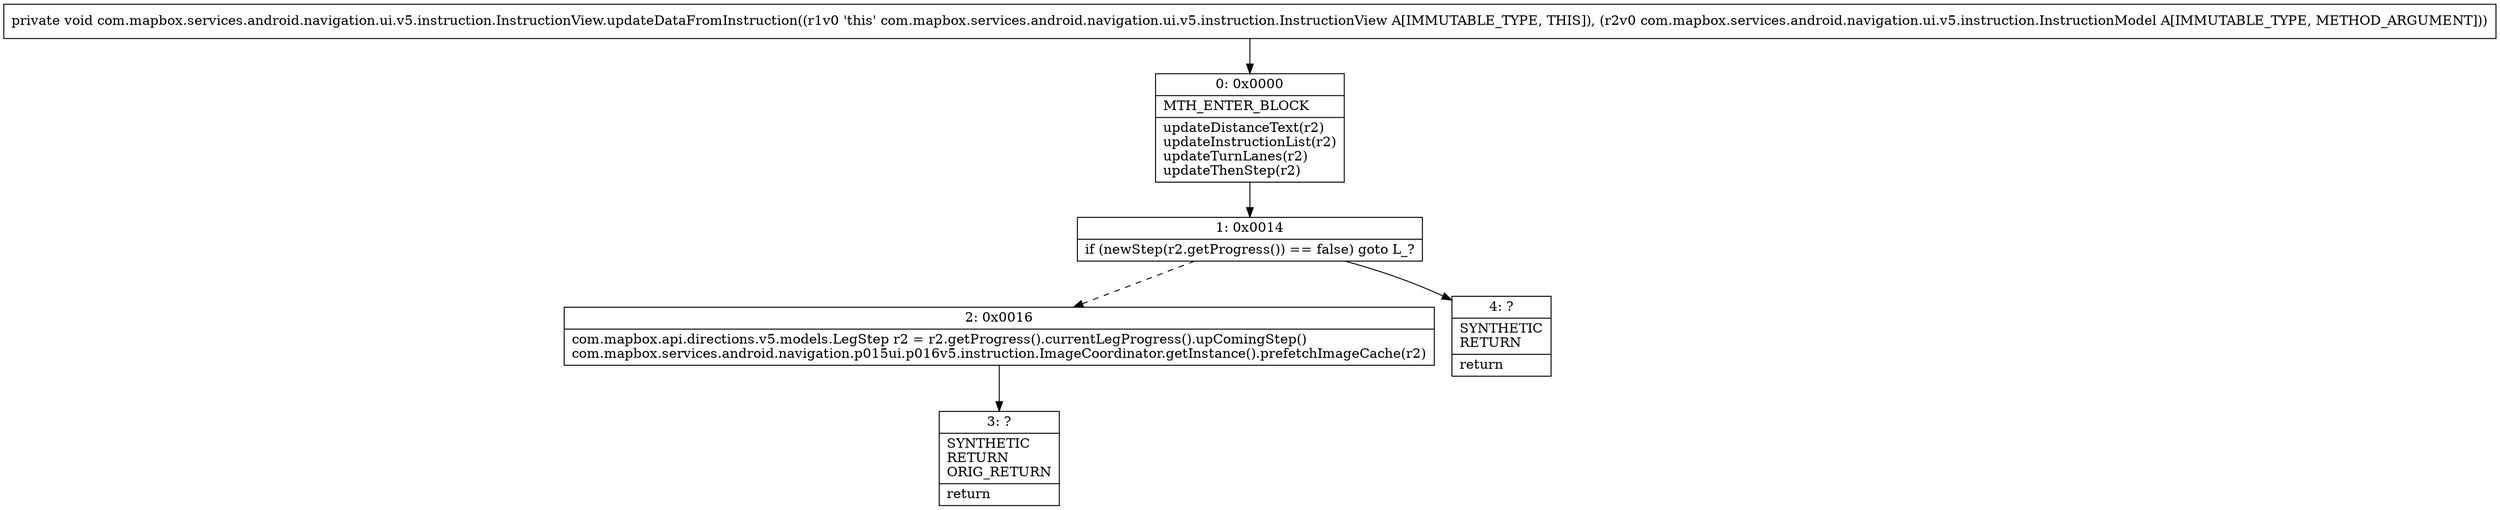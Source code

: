 digraph "CFG forcom.mapbox.services.android.navigation.ui.v5.instruction.InstructionView.updateDataFromInstruction(Lcom\/mapbox\/services\/android\/navigation\/ui\/v5\/instruction\/InstructionModel;)V" {
Node_0 [shape=record,label="{0\:\ 0x0000|MTH_ENTER_BLOCK\l|updateDistanceText(r2)\lupdateInstructionList(r2)\lupdateTurnLanes(r2)\lupdateThenStep(r2)\l}"];
Node_1 [shape=record,label="{1\:\ 0x0014|if (newStep(r2.getProgress()) == false) goto L_?\l}"];
Node_2 [shape=record,label="{2\:\ 0x0016|com.mapbox.api.directions.v5.models.LegStep r2 = r2.getProgress().currentLegProgress().upComingStep()\lcom.mapbox.services.android.navigation.p015ui.p016v5.instruction.ImageCoordinator.getInstance().prefetchImageCache(r2)\l}"];
Node_3 [shape=record,label="{3\:\ ?|SYNTHETIC\lRETURN\lORIG_RETURN\l|return\l}"];
Node_4 [shape=record,label="{4\:\ ?|SYNTHETIC\lRETURN\l|return\l}"];
MethodNode[shape=record,label="{private void com.mapbox.services.android.navigation.ui.v5.instruction.InstructionView.updateDataFromInstruction((r1v0 'this' com.mapbox.services.android.navigation.ui.v5.instruction.InstructionView A[IMMUTABLE_TYPE, THIS]), (r2v0 com.mapbox.services.android.navigation.ui.v5.instruction.InstructionModel A[IMMUTABLE_TYPE, METHOD_ARGUMENT])) }"];
MethodNode -> Node_0;
Node_0 -> Node_1;
Node_1 -> Node_2[style=dashed];
Node_1 -> Node_4;
Node_2 -> Node_3;
}

